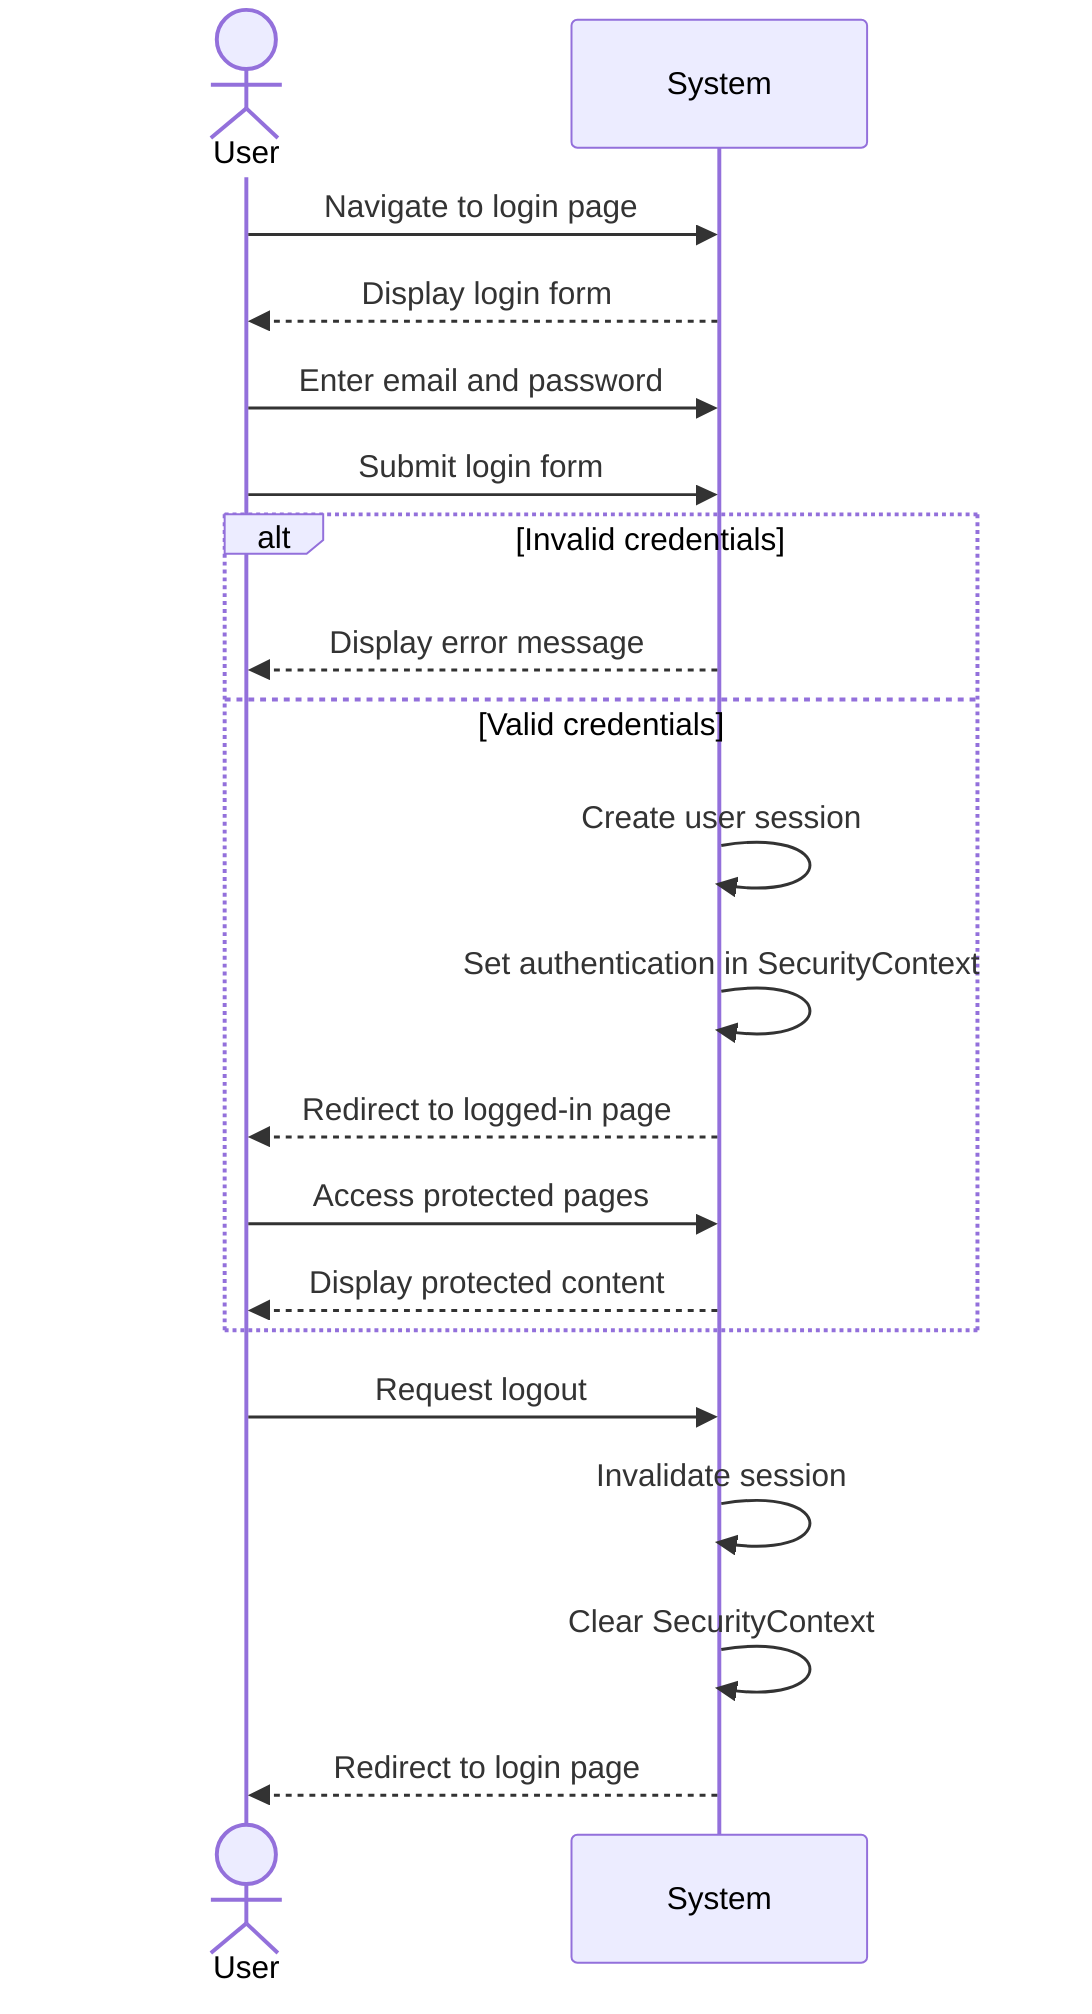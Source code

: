 sequenceDiagram
    actor User
    participant System

    User->>System: Navigate to login page
    System-->>User: Display login form
    User->>System: Enter email and password
    User->>System: Submit login form

    alt Invalid credentials
        System-->>User: Display error message
    else Valid credentials
        System->>System: Create user session
        System->>System: Set authentication in SecurityContext
        System-->>User: Redirect to logged-in page
        User->>System: Access protected pages
        System-->>User: Display protected content
    end

    User->>System: Request logout
    System->>System: Invalidate session
    System->>System: Clear SecurityContext
    System-->>User: Redirect to login page
